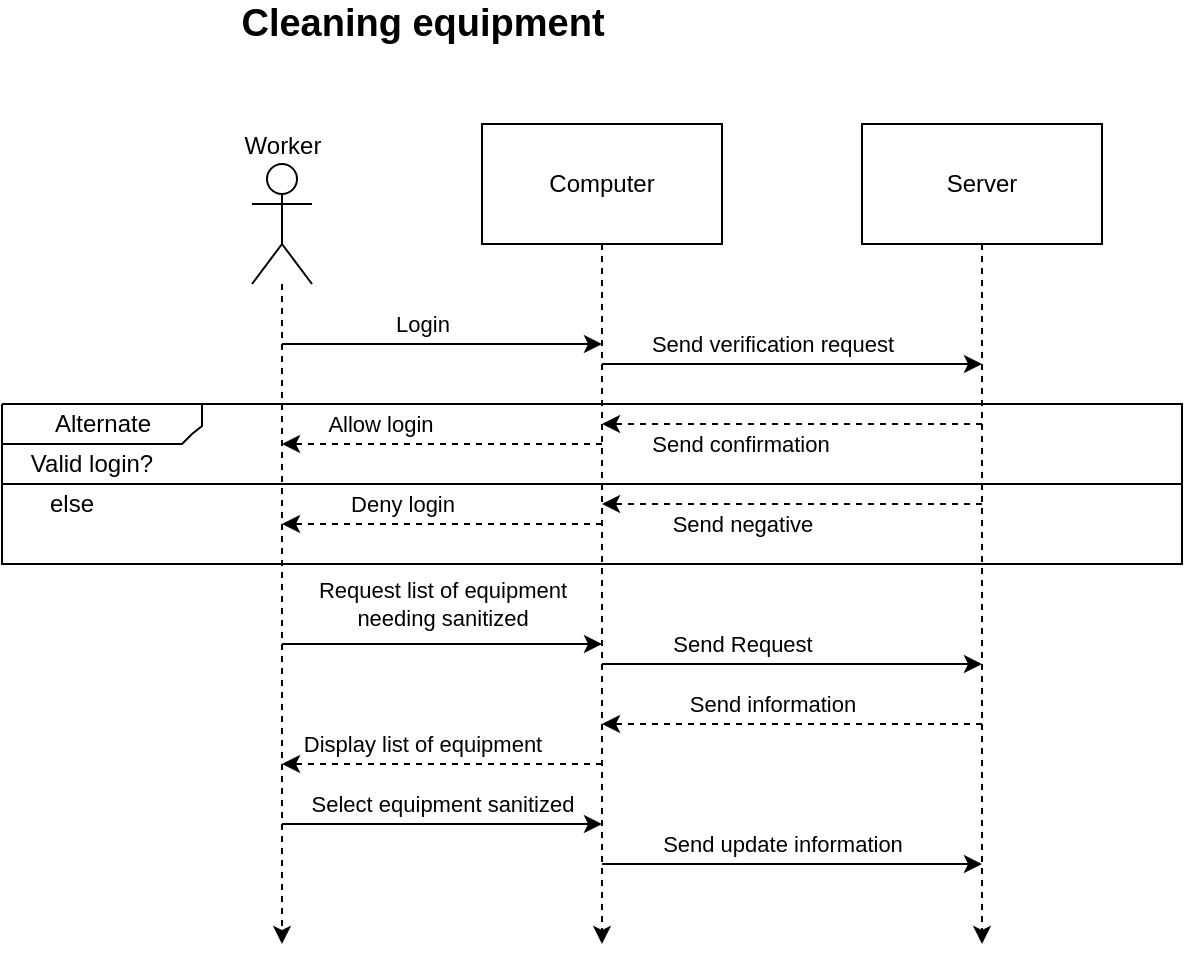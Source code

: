 <mxfile version="13.10.6" type="device"><diagram id="8PZbBx8dHQcx5fi6eouC" name="Page-1"><mxGraphModel dx="711" dy="788" grid="1" gridSize="10" guides="1" tooltips="1" connect="1" arrows="1" fold="1" page="1" pageScale="1" pageWidth="850" pageHeight="1100" math="0" shadow="0"><root><mxCell id="0"/><mxCell id="1" parent="0"/><mxCell id="MR69ZCAnBIijEnFN8qlh-1" value="" style="edgeStyle=orthogonalEdgeStyle;rounded=0;orthogonalLoop=1;jettySize=auto;html=1;dashed=1;" parent="1" source="MR69ZCAnBIijEnFN8qlh-2" edge="1"><mxGeometry relative="1" as="geometry"><mxPoint x="180" y="500" as="targetPoint"/><Array as="points"><mxPoint x="180" y="210"/><mxPoint x="180" y="210"/></Array></mxGeometry></mxCell><mxCell id="MR69ZCAnBIijEnFN8qlh-2" value="Worker" style="shape=umlActor;verticalLabelPosition=top;verticalAlign=bottom;html=1;outlineConnect=0;labelPosition=center;align=center;" parent="1" vertex="1"><mxGeometry x="165" y="110" width="30" height="60" as="geometry"/></mxCell><mxCell id="MR69ZCAnBIijEnFN8qlh-3" style="edgeStyle=orthogonalEdgeStyle;rounded=0;orthogonalLoop=1;jettySize=auto;html=1;exitX=0.5;exitY=1;exitDx=0;exitDy=0;dashed=1;" parent="1" source="MR69ZCAnBIijEnFN8qlh-4" edge="1"><mxGeometry relative="1" as="geometry"><mxPoint x="340" y="500" as="targetPoint"/></mxGeometry></mxCell><mxCell id="MR69ZCAnBIijEnFN8qlh-4" value="Computer" style="rounded=0;whiteSpace=wrap;html=1;" parent="1" vertex="1"><mxGeometry x="280" y="90" width="120" height="60" as="geometry"/></mxCell><mxCell id="MR69ZCAnBIijEnFN8qlh-5" style="edgeStyle=orthogonalEdgeStyle;rounded=0;orthogonalLoop=1;jettySize=auto;html=1;exitX=0.5;exitY=1;exitDx=0;exitDy=0;dashed=1;" parent="1" source="MR69ZCAnBIijEnFN8qlh-6" edge="1"><mxGeometry relative="1" as="geometry"><mxPoint x="530" y="500" as="targetPoint"/></mxGeometry></mxCell><mxCell id="MR69ZCAnBIijEnFN8qlh-6" value="Server" style="rounded=0;whiteSpace=wrap;html=1;" parent="1" vertex="1"><mxGeometry x="470" y="90" width="120" height="60" as="geometry"/></mxCell><mxCell id="MR69ZCAnBIijEnFN8qlh-15" value="" style="endArrow=classic;html=1;labelPosition=center;verticalLabelPosition=top;align=center;verticalAlign=bottom;" parent="1" edge="1"><mxGeometry width="50" height="50" relative="1" as="geometry"><mxPoint x="180" y="200" as="sourcePoint"/><mxPoint x="340" y="200" as="targetPoint"/></mxGeometry></mxCell><mxCell id="obs1jTBmMy6jLoO0Higi-1" value="Login" style="edgeLabel;html=1;align=center;verticalAlign=middle;resizable=0;points=[];" parent="MR69ZCAnBIijEnFN8qlh-15" vertex="1" connectable="0"><mxGeometry x="-0.138" y="3" relative="1" as="geometry"><mxPoint x="1" y="-7" as="offset"/></mxGeometry></mxCell><mxCell id="obs1jTBmMy6jLoO0Higi-2" value="&lt;b&gt;&lt;font style=&quot;font-size: 19px&quot;&gt;Cleaning equipment&lt;/font&gt;&lt;/b&gt;" style="text;html=1;align=center;verticalAlign=middle;resizable=0;points=[];autosize=1;" parent="1" vertex="1"><mxGeometry x="150" y="30" width="200" height="20" as="geometry"/></mxCell><mxCell id="obs1jTBmMy6jLoO0Higi-3" value="" style="endArrow=classic;html=1;" parent="1" edge="1"><mxGeometry width="50" height="50" relative="1" as="geometry"><mxPoint x="340" y="210" as="sourcePoint"/><mxPoint x="530" y="210" as="targetPoint"/></mxGeometry></mxCell><mxCell id="obs1jTBmMy6jLoO0Higi-4" value="Send verification request" style="edgeLabel;html=1;align=center;verticalAlign=middle;resizable=0;points=[];" parent="obs1jTBmMy6jLoO0Higi-3" vertex="1" connectable="0"><mxGeometry x="-0.179" relative="1" as="geometry"><mxPoint x="7" y="-10" as="offset"/></mxGeometry></mxCell><mxCell id="ZlHp5WTOdUTXuxA5Eh9R-1" value="" style="swimlane;html=1;childLayout=stackLayout;resizeParent=1;resizeParentMax=0;horizontal=1;startSize=0;horizontalStack=0;" vertex="1" parent="1"><mxGeometry x="40" y="230" width="590" height="80" as="geometry"/></mxCell><mxCell id="ZlHp5WTOdUTXuxA5Eh9R-2" value="" style="swimlane;html=1;startSize=0;horizontal=0;" vertex="1" parent="ZlHp5WTOdUTXuxA5Eh9R-1"><mxGeometry width="590" height="40" as="geometry"/></mxCell><mxCell id="ZlHp5WTOdUTXuxA5Eh9R-3" value="Alternate" style="verticalLabelPosition=middle;verticalAlign=middle;html=1;shape=mxgraph.basic.polygon;polyCoords=[[0.25,0],[1,0],[1,0.55],[0.95,0.75],[0.9,1],[0.25,1],[0,1],[0,0.25]];polyline=1;fillColor=none;labelPosition=center;align=center;" vertex="1" parent="ZlHp5WTOdUTXuxA5Eh9R-2"><mxGeometry width="100" height="20" as="geometry"/></mxCell><mxCell id="ZlHp5WTOdUTXuxA5Eh9R-4" value="Valid login?" style="text;html=1;strokeColor=none;fillColor=none;align=center;verticalAlign=middle;whiteSpace=wrap;rounded=0;" vertex="1" parent="ZlHp5WTOdUTXuxA5Eh9R-2"><mxGeometry x="10" y="20" width="70" height="20" as="geometry"/></mxCell><mxCell id="ZlHp5WTOdUTXuxA5Eh9R-13" value="" style="endArrow=classic;html=1;dashed=1;" edge="1" parent="ZlHp5WTOdUTXuxA5Eh9R-2"><mxGeometry width="50" height="50" relative="1" as="geometry"><mxPoint x="300" y="20" as="sourcePoint"/><mxPoint x="140" y="20" as="targetPoint"/><Array as="points"><mxPoint x="220" y="20"/></Array></mxGeometry></mxCell><mxCell id="ZlHp5WTOdUTXuxA5Eh9R-18" value="Allow login" style="edgeLabel;html=1;align=center;verticalAlign=middle;resizable=0;points=[];" vertex="1" connectable="0" parent="ZlHp5WTOdUTXuxA5Eh9R-13"><mxGeometry x="0.388" y="-1" relative="1" as="geometry"><mxPoint y="-9" as="offset"/></mxGeometry></mxCell><mxCell id="ZlHp5WTOdUTXuxA5Eh9R-5" value="" style="swimlane;html=1;startSize=0;horizontal=0;" vertex="1" parent="ZlHp5WTOdUTXuxA5Eh9R-1"><mxGeometry y="40" width="590" height="40" as="geometry"/></mxCell><mxCell id="ZlHp5WTOdUTXuxA5Eh9R-6" value="else" style="text;html=1;strokeColor=none;fillColor=none;align=center;verticalAlign=middle;whiteSpace=wrap;rounded=0;" vertex="1" parent="ZlHp5WTOdUTXuxA5Eh9R-5"><mxGeometry x="15" y="-2.132e-14" width="40" height="20" as="geometry"/></mxCell><mxCell id="ZlHp5WTOdUTXuxA5Eh9R-11" value="" style="endArrow=classic;html=1;dashed=1;" edge="1" parent="1"><mxGeometry width="50" height="50" relative="1" as="geometry"><mxPoint x="530" y="240" as="sourcePoint"/><mxPoint x="340" y="240" as="targetPoint"/></mxGeometry></mxCell><mxCell id="ZlHp5WTOdUTXuxA5Eh9R-17" value="Send confirmation" style="edgeLabel;html=1;align=center;verticalAlign=middle;resizable=0;points=[];" vertex="1" connectable="0" parent="ZlHp5WTOdUTXuxA5Eh9R-11"><mxGeometry x="0.274" y="-3" relative="1" as="geometry"><mxPoint y="13" as="offset"/></mxGeometry></mxCell><mxCell id="ZlHp5WTOdUTXuxA5Eh9R-12" value="" style="endArrow=classic;html=1;dashed=1;" edge="1" parent="1"><mxGeometry width="50" height="50" relative="1" as="geometry"><mxPoint x="530" y="280" as="sourcePoint"/><mxPoint x="340" y="280" as="targetPoint"/><Array as="points"/></mxGeometry></mxCell><mxCell id="ZlHp5WTOdUTXuxA5Eh9R-19" value="Send negative" style="edgeLabel;html=1;align=center;verticalAlign=middle;resizable=0;points=[];" vertex="1" connectable="0" parent="ZlHp5WTOdUTXuxA5Eh9R-12"><mxGeometry x="0.263" relative="1" as="geometry"><mxPoint y="10" as="offset"/></mxGeometry></mxCell><mxCell id="ZlHp5WTOdUTXuxA5Eh9R-14" value="" style="endArrow=classic;html=1;dashed=1;" edge="1" parent="1"><mxGeometry width="50" height="50" relative="1" as="geometry"><mxPoint x="340" y="290" as="sourcePoint"/><mxPoint x="180" y="290" as="targetPoint"/></mxGeometry></mxCell><mxCell id="ZlHp5WTOdUTXuxA5Eh9R-20" value="Deny login" style="edgeLabel;html=1;align=center;verticalAlign=middle;resizable=0;points=[];" vertex="1" connectable="0" parent="ZlHp5WTOdUTXuxA5Eh9R-14"><mxGeometry x="0.25" relative="1" as="geometry"><mxPoint y="-10" as="offset"/></mxGeometry></mxCell><mxCell id="ZlHp5WTOdUTXuxA5Eh9R-21" value="" style="endArrow=classic;html=1;" edge="1" parent="1"><mxGeometry width="50" height="50" relative="1" as="geometry"><mxPoint x="180" y="350" as="sourcePoint"/><mxPoint x="340" y="350" as="targetPoint"/><Array as="points"><mxPoint x="260" y="350"/></Array></mxGeometry></mxCell><mxCell id="ZlHp5WTOdUTXuxA5Eh9R-22" value="Request list of equipment &lt;br&gt;needing sanitized" style="edgeLabel;html=1;align=center;verticalAlign=middle;resizable=0;points=[];" vertex="1" connectable="0" parent="ZlHp5WTOdUTXuxA5Eh9R-21"><mxGeometry x="-0.125" y="-3" relative="1" as="geometry"><mxPoint x="10" y="-23" as="offset"/></mxGeometry></mxCell><mxCell id="ZlHp5WTOdUTXuxA5Eh9R-23" value="" style="endArrow=classic;html=1;" edge="1" parent="1"><mxGeometry width="50" height="50" relative="1" as="geometry"><mxPoint x="340" y="360" as="sourcePoint"/><mxPoint x="530" y="360" as="targetPoint"/></mxGeometry></mxCell><mxCell id="ZlHp5WTOdUTXuxA5Eh9R-25" value="Send Request" style="edgeLabel;html=1;align=center;verticalAlign=middle;resizable=0;points=[];" vertex="1" connectable="0" parent="ZlHp5WTOdUTXuxA5Eh9R-23"><mxGeometry x="-0.442" relative="1" as="geometry"><mxPoint x="17" y="-10" as="offset"/></mxGeometry></mxCell><mxCell id="ZlHp5WTOdUTXuxA5Eh9R-26" value="" style="endArrow=classic;html=1;dashed=1;" edge="1" parent="1"><mxGeometry width="50" height="50" relative="1" as="geometry"><mxPoint x="530" y="390" as="sourcePoint"/><mxPoint x="340" y="390" as="targetPoint"/></mxGeometry></mxCell><mxCell id="ZlHp5WTOdUTXuxA5Eh9R-27" value="Send information" style="edgeLabel;html=1;align=center;verticalAlign=middle;resizable=0;points=[];" vertex="1" connectable="0" parent="ZlHp5WTOdUTXuxA5Eh9R-26"><mxGeometry x="0.232" y="-2" relative="1" as="geometry"><mxPoint x="12" y="-8" as="offset"/></mxGeometry></mxCell><mxCell id="ZlHp5WTOdUTXuxA5Eh9R-28" value="" style="endArrow=classic;html=1;dashed=1;" edge="1" parent="1"><mxGeometry width="50" height="50" relative="1" as="geometry"><mxPoint x="340" y="410" as="sourcePoint"/><mxPoint x="180" y="410" as="targetPoint"/></mxGeometry></mxCell><mxCell id="ZlHp5WTOdUTXuxA5Eh9R-29" value="Display list of equipment" style="edgeLabel;html=1;align=center;verticalAlign=middle;resizable=0;points=[];" vertex="1" connectable="0" parent="ZlHp5WTOdUTXuxA5Eh9R-28"><mxGeometry x="0.325" y="-2" relative="1" as="geometry"><mxPoint x="16" y="-8" as="offset"/></mxGeometry></mxCell><mxCell id="ZlHp5WTOdUTXuxA5Eh9R-30" value="" style="endArrow=classic;html=1;" edge="1" parent="1"><mxGeometry width="50" height="50" relative="1" as="geometry"><mxPoint x="180" y="440" as="sourcePoint"/><mxPoint x="340" y="440" as="targetPoint"/></mxGeometry></mxCell><mxCell id="ZlHp5WTOdUTXuxA5Eh9R-34" value="Select equipment sanitized" style="edgeLabel;html=1;align=center;verticalAlign=middle;resizable=0;points=[];" vertex="1" connectable="0" parent="ZlHp5WTOdUTXuxA5Eh9R-30"><mxGeometry x="-0.275" y="-2" relative="1" as="geometry"><mxPoint x="22" y="-12" as="offset"/></mxGeometry></mxCell><mxCell id="ZlHp5WTOdUTXuxA5Eh9R-31" value="" style="endArrow=classic;html=1;" edge="1" parent="1"><mxGeometry width="50" height="50" relative="1" as="geometry"><mxPoint x="340" y="460" as="sourcePoint"/><mxPoint x="530" y="460" as="targetPoint"/></mxGeometry></mxCell><mxCell id="ZlHp5WTOdUTXuxA5Eh9R-35" value="Send update information" style="edgeLabel;html=1;align=center;verticalAlign=middle;resizable=0;points=[];" vertex="1" connectable="0" parent="ZlHp5WTOdUTXuxA5Eh9R-31"><mxGeometry x="-0.316" y="3" relative="1" as="geometry"><mxPoint x="25" y="-7" as="offset"/></mxGeometry></mxCell></root></mxGraphModel></diagram></mxfile>